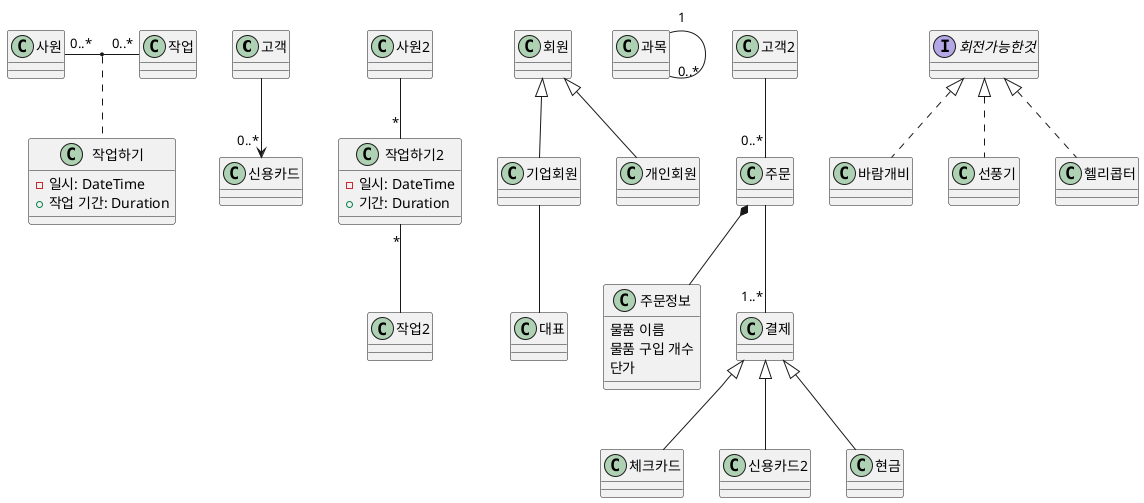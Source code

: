 @startuml


'연습문제 1-8
고객  --> "0..*" 신용카드


'연습문제 1-10
class  작업하기{
   - 일시: DateTime
   + 작업 기간: Duration
}

사원 "0..*" - "0..*" 작업
(사원, 작업) .. 작업하기


'연습문제 1-11
class  작업하기2{
   - 일시: DateTime
   + 기간: Duration
}

사원2 -- "*" 작업하기2
작업하기2 "*" -- 작업2
together {
  class 사원2
  class 작업하기2
  class 작업2
}


'연습문제 1-14
회원 <|-- 기업회원
회원 <|-- 개인회원
기업회원 -- 대표


'연습문제 1-16
과목 "1" -- "0..*" 과목


'연습문제 1-17
class 주문정보{
    물품 이름
    물품 구입 개수
    단가
}

고객2 -- "0..*" 주문
주문 -- "1..*" 결제
결제 <|-- 체크카드
결제 <|-- 신용카드2
결제 <|-- 현금
주문 *-- 주문정보


'연습문제 1-18
interface 회전가능한것 {
}
회전가능한것 <|.. 바람개비
회전가능한것 <|.. 선풍기
회전가능한것 <|.. 헬리콥터

@enduml
